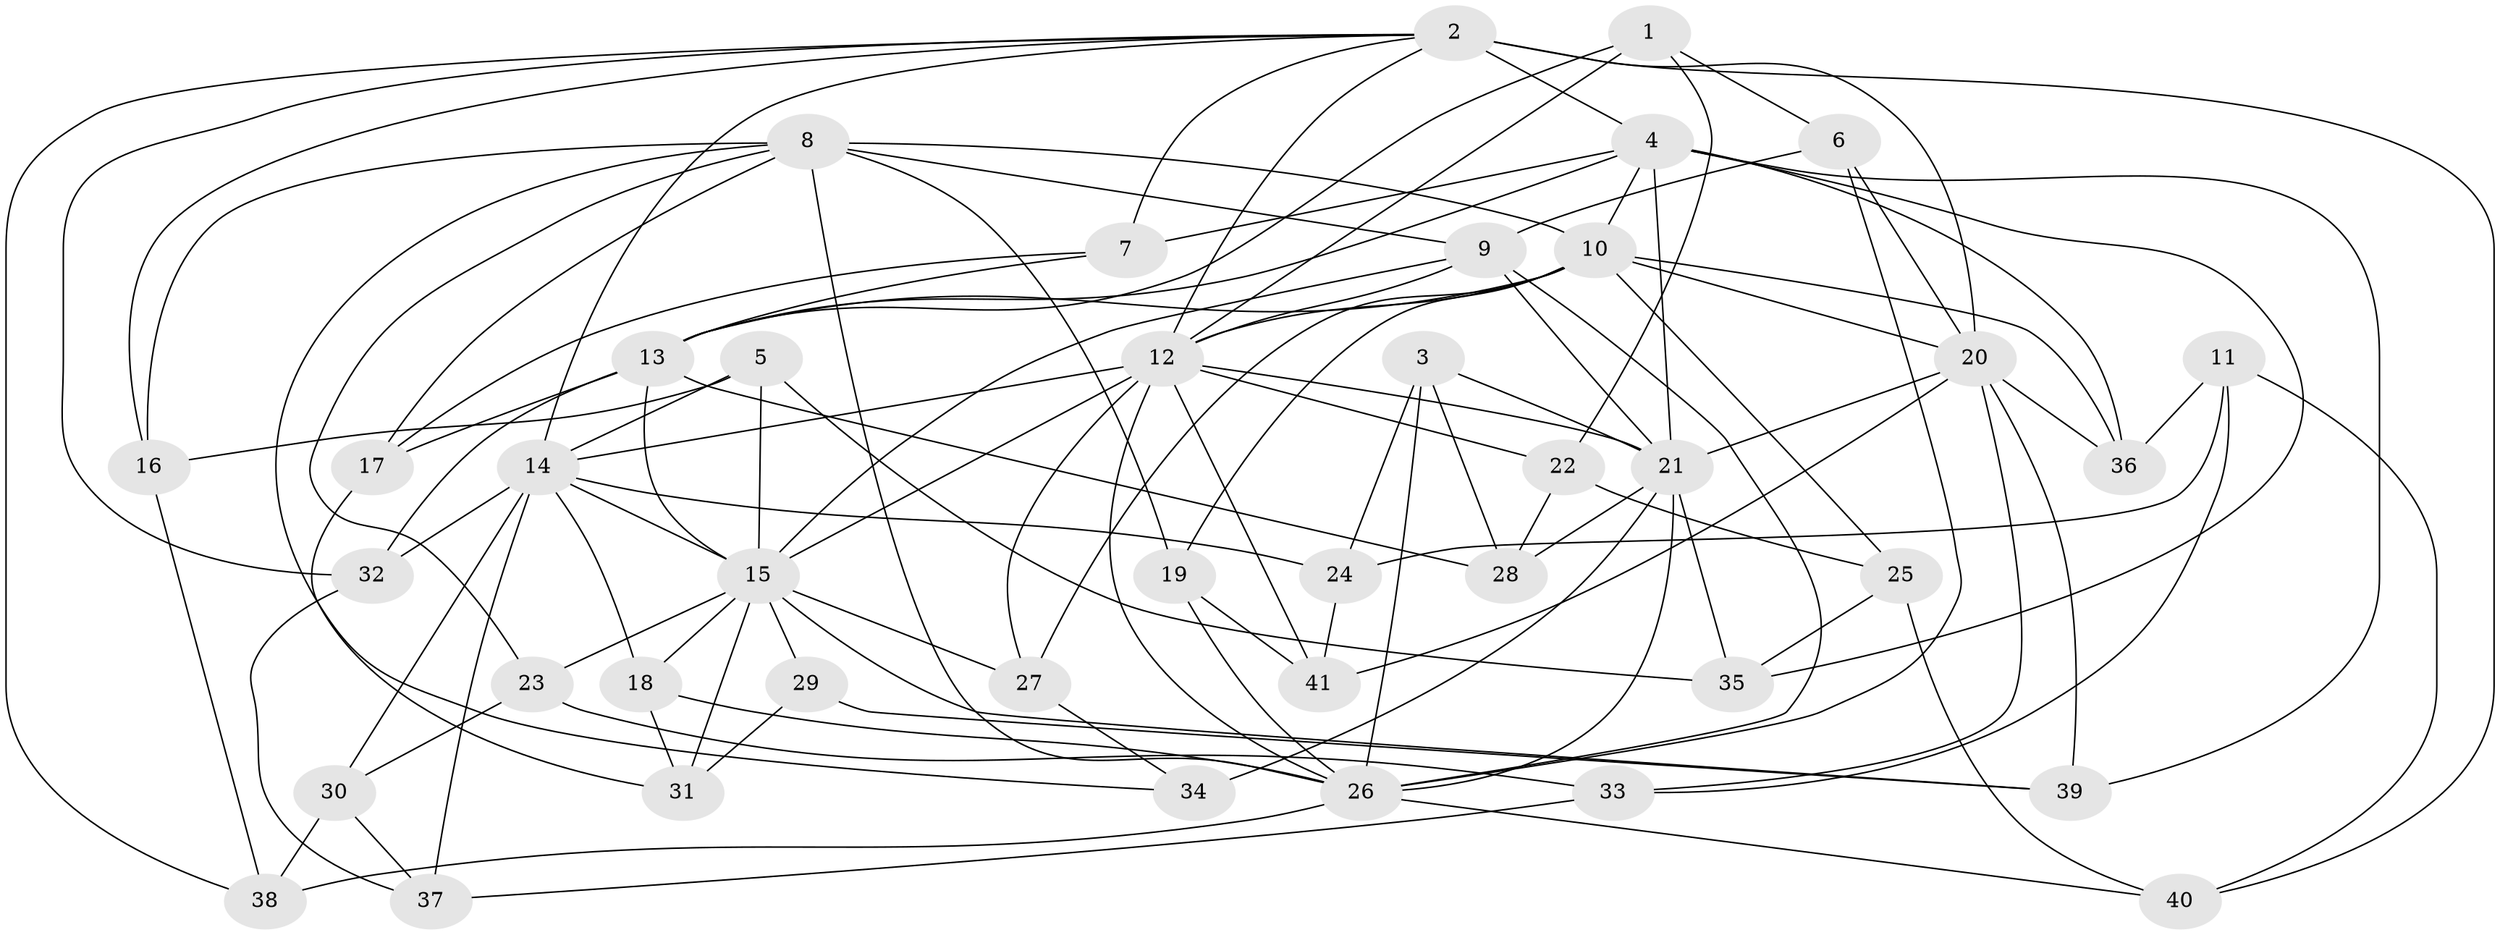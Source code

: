 // original degree distribution, {4: 1.0}
// Generated by graph-tools (version 1.1) at 2025/38/03/09/25 02:38:00]
// undirected, 41 vertices, 110 edges
graph export_dot {
graph [start="1"]
  node [color=gray90,style=filled];
  1;
  2;
  3;
  4;
  5;
  6;
  7;
  8;
  9;
  10;
  11;
  12;
  13;
  14;
  15;
  16;
  17;
  18;
  19;
  20;
  21;
  22;
  23;
  24;
  25;
  26;
  27;
  28;
  29;
  30;
  31;
  32;
  33;
  34;
  35;
  36;
  37;
  38;
  39;
  40;
  41;
  1 -- 6 [weight=1.0];
  1 -- 12 [weight=1.0];
  1 -- 13 [weight=1.0];
  1 -- 22 [weight=1.0];
  2 -- 4 [weight=1.0];
  2 -- 7 [weight=1.0];
  2 -- 12 [weight=1.0];
  2 -- 14 [weight=1.0];
  2 -- 16 [weight=1.0];
  2 -- 20 [weight=4.0];
  2 -- 32 [weight=1.0];
  2 -- 38 [weight=1.0];
  2 -- 40 [weight=1.0];
  3 -- 21 [weight=1.0];
  3 -- 24 [weight=1.0];
  3 -- 26 [weight=1.0];
  3 -- 28 [weight=1.0];
  4 -- 7 [weight=1.0];
  4 -- 10 [weight=1.0];
  4 -- 13 [weight=1.0];
  4 -- 21 [weight=3.0];
  4 -- 35 [weight=1.0];
  4 -- 36 [weight=1.0];
  4 -- 39 [weight=1.0];
  5 -- 14 [weight=1.0];
  5 -- 15 [weight=1.0];
  5 -- 16 [weight=1.0];
  5 -- 35 [weight=1.0];
  6 -- 9 [weight=1.0];
  6 -- 20 [weight=1.0];
  6 -- 26 [weight=1.0];
  7 -- 13 [weight=1.0];
  7 -- 17 [weight=1.0];
  8 -- 9 [weight=1.0];
  8 -- 10 [weight=1.0];
  8 -- 16 [weight=1.0];
  8 -- 17 [weight=1.0];
  8 -- 19 [weight=1.0];
  8 -- 23 [weight=1.0];
  8 -- 26 [weight=1.0];
  8 -- 34 [weight=1.0];
  9 -- 12 [weight=1.0];
  9 -- 15 [weight=1.0];
  9 -- 21 [weight=1.0];
  9 -- 26 [weight=1.0];
  10 -- 12 [weight=1.0];
  10 -- 13 [weight=1.0];
  10 -- 19 [weight=1.0];
  10 -- 20 [weight=2.0];
  10 -- 25 [weight=1.0];
  10 -- 27 [weight=1.0];
  10 -- 36 [weight=1.0];
  11 -- 24 [weight=1.0];
  11 -- 33 [weight=1.0];
  11 -- 36 [weight=1.0];
  11 -- 40 [weight=1.0];
  12 -- 14 [weight=2.0];
  12 -- 15 [weight=1.0];
  12 -- 21 [weight=1.0];
  12 -- 22 [weight=1.0];
  12 -- 26 [weight=1.0];
  12 -- 27 [weight=1.0];
  12 -- 41 [weight=1.0];
  13 -- 15 [weight=1.0];
  13 -- 17 [weight=1.0];
  13 -- 28 [weight=1.0];
  13 -- 32 [weight=1.0];
  14 -- 15 [weight=1.0];
  14 -- 18 [weight=1.0];
  14 -- 24 [weight=1.0];
  14 -- 30 [weight=1.0];
  14 -- 32 [weight=1.0];
  14 -- 37 [weight=1.0];
  15 -- 18 [weight=1.0];
  15 -- 23 [weight=1.0];
  15 -- 27 [weight=1.0];
  15 -- 29 [weight=2.0];
  15 -- 31 [weight=1.0];
  15 -- 39 [weight=1.0];
  16 -- 38 [weight=1.0];
  17 -- 31 [weight=1.0];
  18 -- 26 [weight=1.0];
  18 -- 31 [weight=1.0];
  19 -- 26 [weight=1.0];
  19 -- 41 [weight=1.0];
  20 -- 21 [weight=1.0];
  20 -- 33 [weight=1.0];
  20 -- 36 [weight=1.0];
  20 -- 39 [weight=1.0];
  20 -- 41 [weight=1.0];
  21 -- 26 [weight=1.0];
  21 -- 28 [weight=1.0];
  21 -- 34 [weight=2.0];
  21 -- 35 [weight=1.0];
  22 -- 25 [weight=1.0];
  22 -- 28 [weight=1.0];
  23 -- 30 [weight=1.0];
  23 -- 33 [weight=1.0];
  24 -- 41 [weight=1.0];
  25 -- 35 [weight=1.0];
  25 -- 40 [weight=1.0];
  26 -- 38 [weight=1.0];
  26 -- 40 [weight=1.0];
  27 -- 34 [weight=1.0];
  29 -- 31 [weight=1.0];
  29 -- 39 [weight=1.0];
  30 -- 37 [weight=1.0];
  30 -- 38 [weight=1.0];
  32 -- 37 [weight=1.0];
  33 -- 37 [weight=1.0];
}
